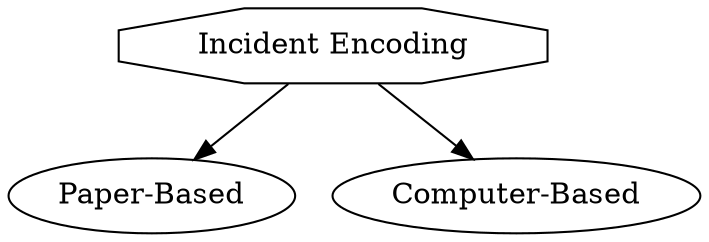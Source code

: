 digraph G { 
"0"[label="Incident Encoding", shape = polygon, sides =8 ]"1"[label="Paper-Based"]"0" -> "1"
"2"[label="Computer-Based"]"0" -> "2"
}
